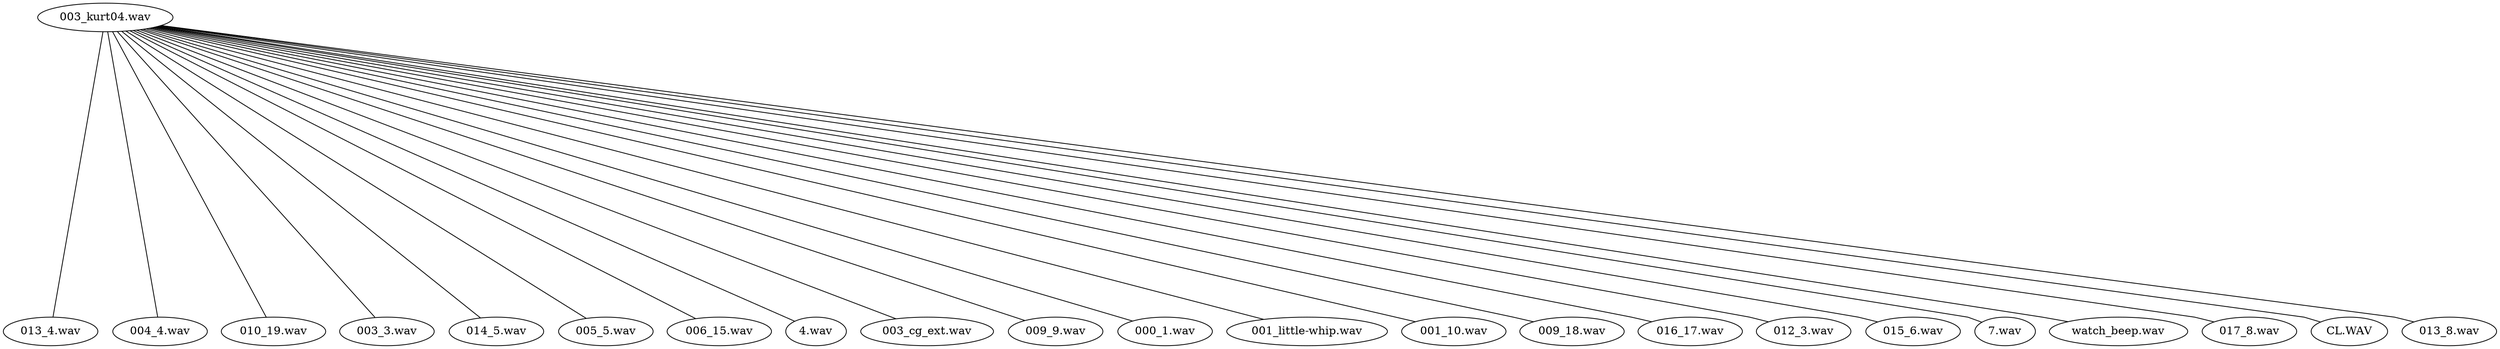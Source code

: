strict graph "" {
	graph [bb="0,0,1812,1812.4",
		mode=ipsep,
		overlap=ipsep,
		ranksep=5,
		splines=polyline
	];
	node [label="\N"];
	"003_kurt04.wav"	[height=0.5,
		pos="893.01,912.1",
		width=1.8957];
	"013_4.wav"	[height=0.5,
		pos="1131.2,1211.4",
		width=1.3902];
	"003_kurt04.wav" -- "013_4.wav"	[len=5.169981730917488,
		pos="907.2,929.92 949.67,983.28 1075.4,1141.3 1117.4,1194",
		weight=0.5169981730917488];
	"004_4.wav"	[height=0.5,
		pos="1263.4,902.87",
		width=1.3902];
	"003_kurt04.wav" -- "004_4.wav"	[len=5.975453944681144,
		pos="960.96,910.4 1034,908.59 1148.2,905.74 1213.4,904.12",
		weight=0.5975453944681144];
	"010_19.wav"	[height=0.5,
		pos="1536.2,1518.6",
		width=1.5];
	"003_kurt04.wav" -- "010_19.wav"	[len=9.044063120387502,
		pos="911.57,929.59 1005.3,1018 1425.7,1414.4 1518.2,1501.6",
		weight=0.9044063120387502];
	"003_3.wav"	[height=0.5,
		pos="1273.1,1084.6",
		width=1.3902];
	"003_kurt04.wav" -- "003_3.wav"	[len=5.792947319585399,
		pos="927.41,927.71 1000.8,961.01 1171.6,1038.6 1242,1070.5",
		weight=0.5792947319585399];
	"014_5.wav"	[height=0.5,
		pos="971.02,1301.6",
		width=1.3902];
	"003_kurt04.wav" -- "014_5.wav"	[len=5.103658287076462,
		pos="896.62,930.1 909.65,995.18 954.24,1217.8 967.36,1283.3",
		weight=0.5103658287076462];
	"005_5.wav"	[height=0.5,
		pos="958.86,1794.4",
		width=1.3902];
	"003_kurt04.wav" -- "005_5.wav"	[len=9.627927520202821,
		pos="894.23,930.1 899.42,1006.7 919.37,1301.6 919.37,1301.6 919.37,1301.6 950.28,1687.4 957.41,1776.3",
		weight=0.9627927520202821];
	"006_15.wav"	[height=0.5,
		pos="1248.2,717.36",
		width=1.5];
	"003_kurt04.wav" -- "006_15.wav"	[len=5.2942630384205325,
		pos="922.68,895.83 990.03,858.9 1153.7,769.13 1219.8,732.9",
		weight=0.5294263038420532];
	"4.wav"	[height=0.5,
		pos="1779.5,866.91",
		width=0.90278];
	"003_kurt04.wav" -- "4.wav"	[len=9.134937555876002,
		pos="958.89,906.98 1065.5,898.69 1263.9,883.27 1263.9,883.27 1263.9,883.27 1633.5,871.54 1746.8,867.95",
		weight=0.9134937555876002];
	"003_cg_ext.wav"	[height=0.5,
		pos="782.68,1275.2",
		width=1.9167];
	"003_kurt04.wav" -- "003_cg_ext.wav"	[len=5.754434039950885,
		pos="887.54,930.1 868.76,991.92 807.02,1195.1 788.18,1257.1",
		weight=0.5754434039950885];
	"009_9.wav"	[height=0.5,
		pos="452.49,1566.7",
		width=1.3902];
	"003_kurt04.wav" -- "009_9.wav"	[len=8.89191214394692,
		pos="881,929.94 818.05,1023.5 526.71,1456.4 464.29,1549.2",
		weight=0.889191214394692];
	"000_1.wav"	[height=0.5,
		pos="616.62,1173.4",
		width=1.3902];
	"003_kurt04.wav" -- "000_1.wav"	[len=5.733104799198009,
		pos="874.45,929.65 823.98,977.36 684.69,1109 634.74,1156.3",
		weight=0.5733104799198009];
	"001_little-whip.wav"	[height=0.5,
		pos="1072.3,613.85",
		width=2.2778];
	"003_kurt04.wav" -- "001_little-whip.wav"	[len=5.53221970253324,
		pos="903.96,893.89 936.05,840.52 1029.6,684.89 1061.5,631.82",
		weight=0.553221970253324];
	"001_10.wav"	[height=0.5,
		pos="1472.2,362.24",
		width=1.5];
	"003_kurt04.wav" -- "001_10.wav"	[len=8.47986729080206,
		pos="911.3,894.73 998.12,812.31 1368,461.17 1454.2,379.34",
		weight=0.847986729080206];
	"009_18.wav"	[height=0.5,
		pos="523.31,1003.9",
		width=1.5];
	"003_kurt04.wav" -- "009_18.wav"	[len=5.468353850415291,
		pos="843.15,924.48 770.23,942.6 635.67,976.03 566.64,993.17",
		weight=0.5468353850415291];
	"016_17.wav"	[height=0.5,
		pos="998.92,359.72",
		width=1.5];
	"003_kurt04.wav" -- "016_17.wav"	[len=6.212267841019607,
		pos="896.48,894.03 912.5,810.45 979.35,461.8 995.43,377.93",
		weight=0.6212267841019606];
	"012_3.wav"	[height=0.5,
		pos="50.046,1209.7",
		width=1.3902];
	"003_kurt04.wav" -- "012_3.wav"	[len=9.193707072069195,
		pos="852.07,926.55 707.49,977.59 222.28,1148.9 85.946,1197",
		weight=0.9193707072069195];
	"015_6.wav"	[height=0.5,
		pos="827.04,570.32",
		width=1.3902];
	"003_kurt04.wav" -- "015_6.wav"	[len=5.52410617307773,
		pos="889.47,893.72 877.98,834.24 841.91,647.39 830.52,588.37",
		weight=0.552410617307773];
	"7.wav"	[height=0.5,
		pos="803.25,18",
		width=0.90278];
	"003_kurt04.wav" -- "7.wav"	[len=9.16287989662589,
		pos="892.24,893.72 889.27,822.74 878.68,570.36 878.68,570.36 878.68,570.36 818.72,131.26 805.71,36.064",
		weight=0.916287989662589];
	"watch_beep.wav"	[height=0.5,
		pos="224.43,762.16",
		width=1.9318];
	"003_kurt04.wav" -- "watch_beep.wav"	[len=7.079303472498035,
		pos="840.83,900.39 716.21,872.45 402.35,802.06 277.17,773.99",
		weight=0.7079303472498035];
	"017_8.wav"	[height=0.5,
		pos="255.26,284.91",
		width=1.3902];
	"003_kurt04.wav" -- "017_8.wav"	[len=9.577134894293692,
		pos="875.29,894.67 783.56,804.45 363.41,391.26 272.6,301.96",
		weight=0.9577134894293693];
	"CL.WAV"	[height=0.5,
		pos="558.16,797.56",
		width=1.2818];
	"003_kurt04.wav" -- "CL.WAV"	[len=5.915836197142381,
		pos="851.28,897.82 784.66,875.03 655.47,830.84 593.28,809.57",
		weight=0.5915836197142381];
	"013_8.wav"	[height=0.5,
		pos="634.18,604.99",
		width=1.3902];
	"003_kurt04.wav" -- "013_8.wav"	[len=5.876646143243733,
		pos="877.98,894.26 832.13,839.85 694.41,676.46 648.94,622.5",
		weight=0.5876646143243733];
}
